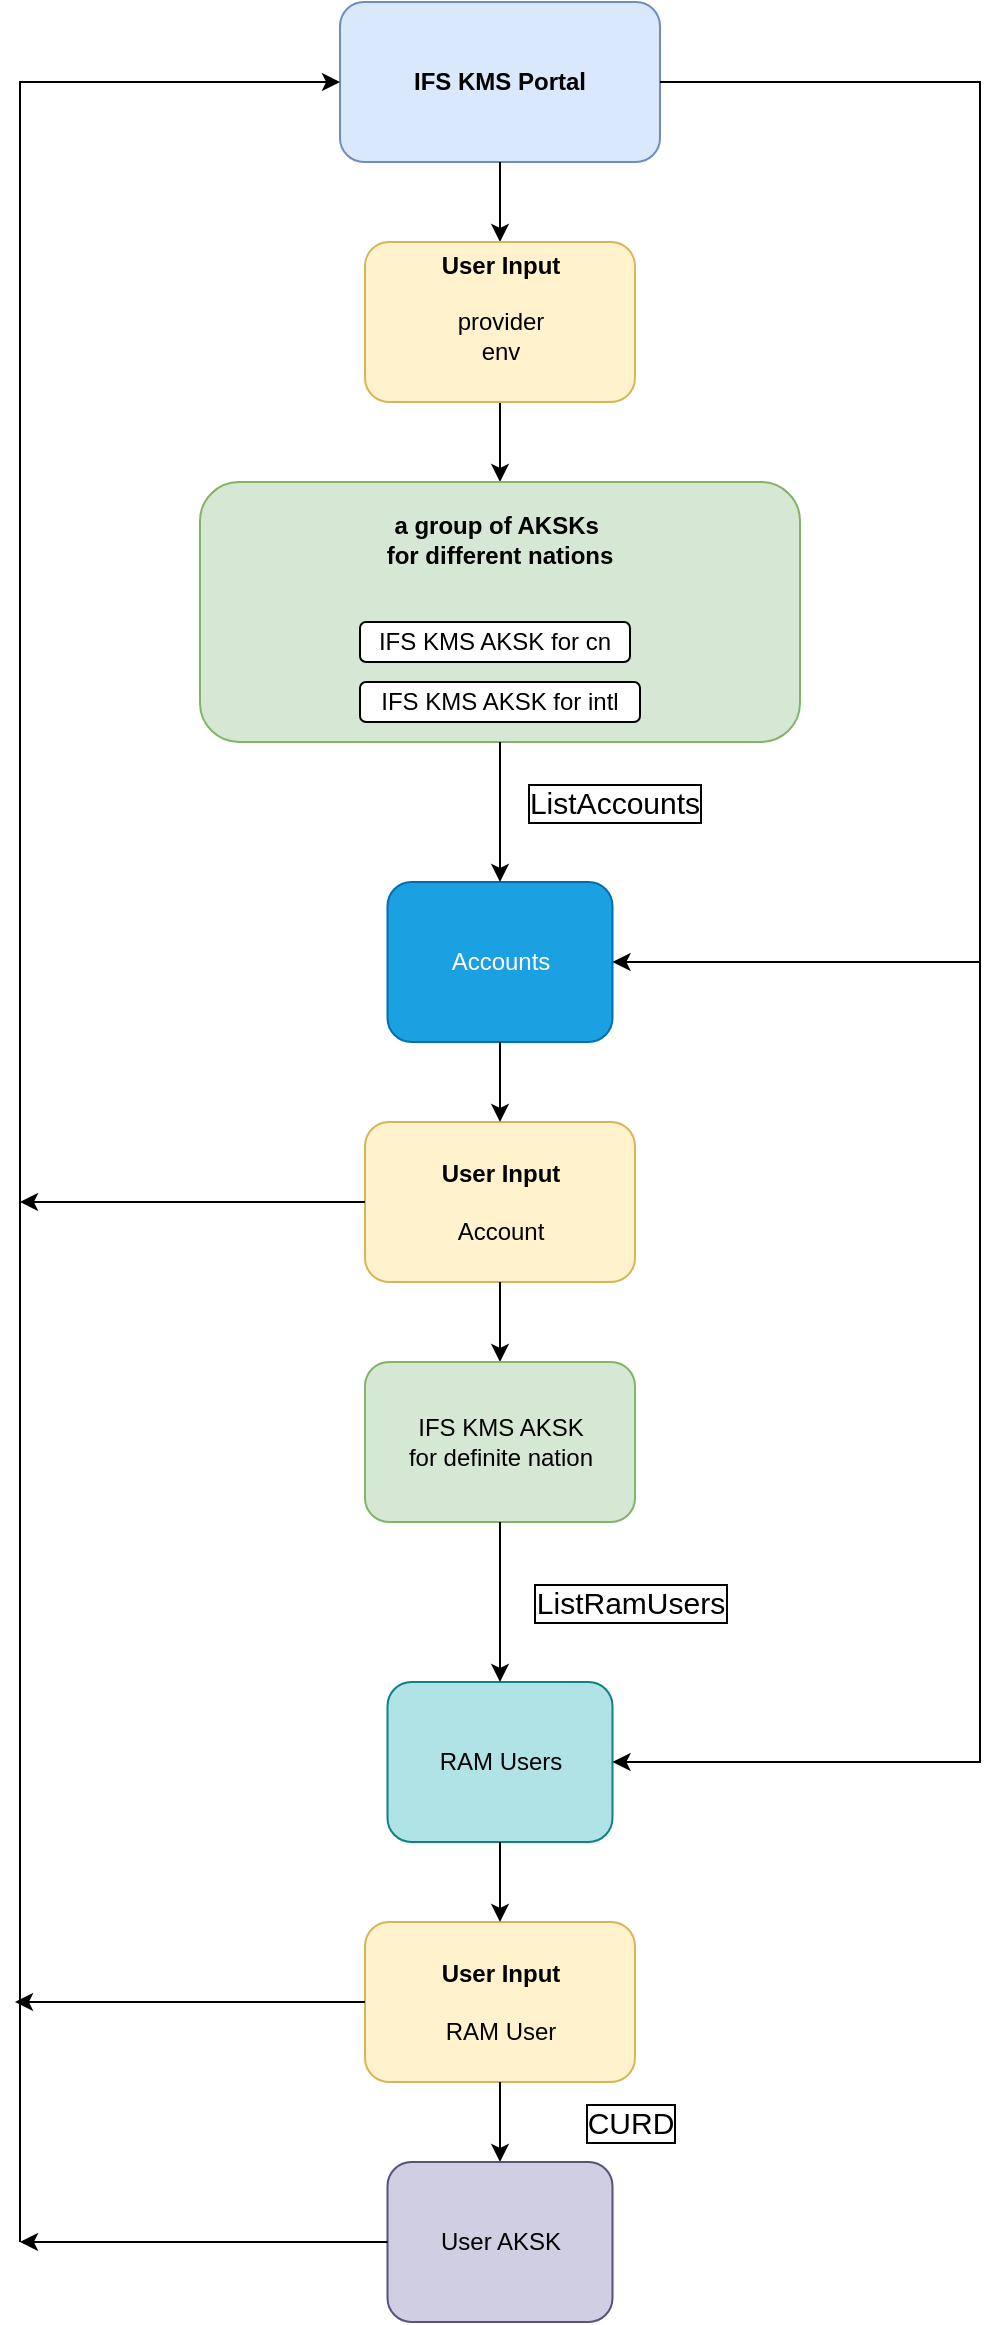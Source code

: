 <mxfile version="24.5.4" type="github">
  <diagram name="Page-1" id="VtOVUnE9juQTUxl1hhHI">
    <mxGraphModel dx="954" dy="559" grid="1" gridSize="10" guides="1" tooltips="1" connect="1" arrows="1" fold="1" page="1" pageScale="1" pageWidth="850" pageHeight="1100" math="0" shadow="0">
      <root>
        <mxCell id="0" />
        <mxCell id="1" parent="0" />
        <mxCell id="ZdQssmvMEX9E1QFtgt6g-1" value="&lt;div&gt;&lt;br&gt;&lt;/div&gt;&lt;b&gt;IFS KMS Portal&lt;/b&gt;&lt;div&gt;&lt;br&gt;&lt;/div&gt;" style="rounded=1;whiteSpace=wrap;html=1;fillColor=#dae8fc;strokeColor=#6c8ebf;" parent="1" vertex="1">
          <mxGeometry x="280" y="240" width="160" height="80" as="geometry" />
        </mxCell>
        <mxCell id="ZdQssmvMEX9E1QFtgt6g-2" value="" style="endArrow=classic;html=1;rounded=0;exitX=0.5;exitY=1;exitDx=0;exitDy=0;" parent="1" source="ZdQssmvMEX9E1QFtgt6g-1" edge="1">
          <mxGeometry width="50" height="50" relative="1" as="geometry">
            <mxPoint x="540" y="410" as="sourcePoint" />
            <mxPoint x="360" y="360" as="targetPoint" />
          </mxGeometry>
        </mxCell>
        <mxCell id="ZdQssmvMEX9E1QFtgt6g-5" style="edgeStyle=orthogonalEdgeStyle;rounded=0;orthogonalLoop=1;jettySize=auto;html=1;" parent="1" source="ZdQssmvMEX9E1QFtgt6g-3" edge="1">
          <mxGeometry relative="1" as="geometry">
            <mxPoint x="360" y="480" as="targetPoint" />
          </mxGeometry>
        </mxCell>
        <mxCell id="ZdQssmvMEX9E1QFtgt6g-3" value="&lt;div&gt;&lt;span style=&quot;background-color: initial;&quot;&gt;&lt;br&gt;&lt;/span&gt;&lt;/div&gt;&lt;div&gt;&lt;span style=&quot;background-color: initial;&quot;&gt;&lt;br&gt;&lt;/span&gt;&lt;/div&gt;&lt;div&gt;&lt;span style=&quot;background-color: initial;&quot;&gt;&lt;b&gt;User Input&lt;/b&gt;&lt;/span&gt;&lt;br&gt;&lt;/div&gt;&lt;div&gt;&lt;span style=&quot;background-color: initial;&quot;&gt;&lt;br&gt;&lt;/span&gt;&lt;/div&gt;&lt;div&gt;provider&lt;/div&gt;&lt;div&gt;env&lt;/div&gt;&lt;div&gt;&lt;br&gt;&lt;div&gt;&lt;br&gt;&lt;/div&gt;&lt;div&gt;&lt;br&gt;&lt;/div&gt;&lt;/div&gt;" style="rounded=1;whiteSpace=wrap;html=1;fillColor=#fff2cc;strokeColor=#d6b656;" parent="1" vertex="1">
          <mxGeometry x="292.5" y="360" width="135" height="80" as="geometry" />
        </mxCell>
        <mxCell id="ZdQssmvMEX9E1QFtgt6g-7" value="&lt;b&gt;a group of AKSKs&amp;nbsp;&lt;/b&gt;&lt;div&gt;&lt;b&gt;for different nations&lt;/b&gt;&lt;/div&gt;&lt;div&gt;&lt;br&gt;&lt;/div&gt;&lt;div&gt;&lt;br&gt;&lt;/div&gt;&lt;div&gt;&lt;br&gt;&lt;/div&gt;&lt;div&gt;&lt;div&gt;&lt;br&gt;&lt;/div&gt;&lt;div&gt;&lt;br&gt;&lt;/div&gt;&lt;/div&gt;" style="rounded=1;whiteSpace=wrap;html=1;fillColor=#d5e8d4;strokeColor=#82b366;" parent="1" vertex="1">
          <mxGeometry x="210" y="480" width="300" height="130" as="geometry" />
        </mxCell>
        <mxCell id="ZdQssmvMEX9E1QFtgt6g-9" value="Accounts" style="rounded=1;whiteSpace=wrap;html=1;fillColor=#1ba1e2;fontColor=#ffffff;strokeColor=#006EAF;" parent="1" vertex="1">
          <mxGeometry x="303.75" y="680" width="112.5" height="80" as="geometry" />
        </mxCell>
        <mxCell id="ZdQssmvMEX9E1QFtgt6g-11" value="" style="endArrow=classic;html=1;rounded=0;entryX=0.5;entryY=0;entryDx=0;entryDy=0;exitX=0.5;exitY=1;exitDx=0;exitDy=0;" parent="1" source="ZdQssmvMEX9E1QFtgt6g-7" target="ZdQssmvMEX9E1QFtgt6g-9" edge="1">
          <mxGeometry width="50" height="50" relative="1" as="geometry">
            <mxPoint x="360" y="590" as="sourcePoint" />
            <mxPoint x="370" y="370" as="targetPoint" />
          </mxGeometry>
        </mxCell>
        <mxCell id="ZdQssmvMEX9E1QFtgt6g-12" value="&lt;font style=&quot;font-size: 15px;&quot;&gt;ListAccounts&lt;/font&gt;" style="text;html=1;align=center;verticalAlign=middle;whiteSpace=wrap;rounded=0;labelBorderColor=default;" parent="1" vertex="1">
          <mxGeometry x="350" y="620" width="135" height="40" as="geometry" />
        </mxCell>
        <mxCell id="ZdQssmvMEX9E1QFtgt6g-21" value="&lt;div&gt;&lt;span style=&quot;background-color: initial;&quot;&gt;&lt;br&gt;&lt;/span&gt;&lt;/div&gt;&lt;div&gt;&lt;span style=&quot;background-color: initial;&quot;&gt;&lt;br&gt;&lt;/span&gt;&lt;/div&gt;&lt;div&gt;&lt;span style=&quot;background-color: initial;&quot;&gt;&lt;b&gt;User Input&lt;/b&gt;&lt;/span&gt;&lt;br&gt;&lt;/div&gt;&lt;div&gt;&lt;span style=&quot;background-color: initial;&quot;&gt;&lt;br&gt;&lt;/span&gt;&lt;/div&gt;&lt;div&gt;Account&lt;/div&gt;&lt;div&gt;&lt;div&gt;&lt;br&gt;&lt;/div&gt;&lt;div&gt;&lt;br&gt;&lt;/div&gt;&lt;/div&gt;" style="rounded=1;whiteSpace=wrap;html=1;fillColor=#fff2cc;strokeColor=#d6b656;" parent="1" vertex="1">
          <mxGeometry x="292.5" y="800" width="135" height="80" as="geometry" />
        </mxCell>
        <mxCell id="ZdQssmvMEX9E1QFtgt6g-23" value="" style="endArrow=classic;html=1;rounded=0;exitX=1;exitY=0.5;exitDx=0;exitDy=0;entryX=1;entryY=0.5;entryDx=0;entryDy=0;" parent="1" source="ZdQssmvMEX9E1QFtgt6g-1" target="ZdQssmvMEX9E1QFtgt6g-9" edge="1">
          <mxGeometry width="50" height="50" relative="1" as="geometry">
            <mxPoint x="400" y="520" as="sourcePoint" />
            <mxPoint x="680" y="680" as="targetPoint" />
            <Array as="points">
              <mxPoint x="600" y="280" />
              <mxPoint x="600" y="560" />
              <mxPoint x="600" y="720" />
            </Array>
          </mxGeometry>
        </mxCell>
        <mxCell id="ZdQssmvMEX9E1QFtgt6g-25" value="" style="endArrow=classic;html=1;rounded=0;exitX=0.5;exitY=1;exitDx=0;exitDy=0;entryX=0.5;entryY=0;entryDx=0;entryDy=0;" parent="1" source="ZdQssmvMEX9E1QFtgt6g-9" target="ZdQssmvMEX9E1QFtgt6g-21" edge="1">
          <mxGeometry width="50" height="50" relative="1" as="geometry">
            <mxPoint x="370" y="570" as="sourcePoint" />
            <mxPoint x="370" y="650" as="targetPoint" />
          </mxGeometry>
        </mxCell>
        <mxCell id="ZdQssmvMEX9E1QFtgt6g-26" value="" style="endArrow=classic;html=1;rounded=0;exitX=0.5;exitY=1;exitDx=0;exitDy=0;" parent="1" source="ZdQssmvMEX9E1QFtgt6g-21" edge="1">
          <mxGeometry width="50" height="50" relative="1" as="geometry">
            <mxPoint x="400" y="730" as="sourcePoint" />
            <mxPoint x="360" y="920" as="targetPoint" />
          </mxGeometry>
        </mxCell>
        <mxCell id="ZdQssmvMEX9E1QFtgt6g-29" value="RAM Users" style="rounded=1;whiteSpace=wrap;html=1;fillColor=#b0e3e6;strokeColor=#0e8088;" parent="1" vertex="1">
          <mxGeometry x="303.75" y="1080" width="112.5" height="80" as="geometry" />
        </mxCell>
        <mxCell id="ZdQssmvMEX9E1QFtgt6g-35" value="&lt;div&gt;&lt;span style=&quot;background-color: initial;&quot;&gt;&lt;br&gt;&lt;/span&gt;&lt;/div&gt;&lt;div&gt;&lt;span style=&quot;background-color: initial;&quot;&gt;&lt;br&gt;&lt;/span&gt;&lt;/div&gt;&lt;div&gt;&lt;span style=&quot;background-color: initial;&quot;&gt;&lt;b&gt;User Input&lt;/b&gt;&lt;/span&gt;&lt;br&gt;&lt;/div&gt;&lt;div&gt;&lt;span style=&quot;background-color: initial;&quot;&gt;&lt;br&gt;&lt;/span&gt;&lt;/div&gt;&lt;div&gt;RAM User&lt;/div&gt;&lt;div&gt;&lt;div&gt;&lt;br&gt;&lt;/div&gt;&lt;div&gt;&lt;br&gt;&lt;/div&gt;&lt;/div&gt;" style="rounded=1;whiteSpace=wrap;html=1;fillColor=#fff2cc;strokeColor=#d6b656;" parent="1" vertex="1">
          <mxGeometry x="292.5" y="1200" width="135" height="80" as="geometry" />
        </mxCell>
        <mxCell id="ZdQssmvMEX9E1QFtgt6g-37" value="" style="endArrow=classic;html=1;rounded=0;exitX=0.5;exitY=1;exitDx=0;exitDy=0;entryX=0.5;entryY=0;entryDx=0;entryDy=0;" parent="1" source="ZdQssmvMEX9E1QFtgt6g-29" target="ZdQssmvMEX9E1QFtgt6g-35" edge="1">
          <mxGeometry width="50" height="50" relative="1" as="geometry">
            <mxPoint x="400" y="960" as="sourcePoint" />
            <mxPoint x="450" y="910" as="targetPoint" />
          </mxGeometry>
        </mxCell>
        <mxCell id="ZdQssmvMEX9E1QFtgt6g-38" value="" style="endArrow=classic;html=1;rounded=0;exitX=0.5;exitY=1;exitDx=0;exitDy=0;entryX=0.5;entryY=0;entryDx=0;entryDy=0;" parent="1" source="ZdQssmvMEX9E1QFtgt6g-35" target="ZdQssmvMEX9E1QFtgt6g-40" edge="1">
          <mxGeometry width="50" height="50" relative="1" as="geometry">
            <mxPoint x="400" y="960" as="sourcePoint" />
            <mxPoint x="360" y="1160" as="targetPoint" />
          </mxGeometry>
        </mxCell>
        <mxCell id="ZdQssmvMEX9E1QFtgt6g-40" value="User AKSK" style="rounded=1;whiteSpace=wrap;html=1;fillColor=#d0cee2;strokeColor=#56517e;" parent="1" vertex="1">
          <mxGeometry x="303.75" y="1320" width="112.5" height="80" as="geometry" />
        </mxCell>
        <mxCell id="ZdQssmvMEX9E1QFtgt6g-41" value="&lt;font style=&quot;font-size: 15px;&quot;&gt;CURD&lt;/font&gt;" style="text;html=1;align=center;verticalAlign=middle;whiteSpace=wrap;rounded=0;labelBorderColor=default;" parent="1" vertex="1">
          <mxGeometry x="358" y="1280" width="135" height="40" as="geometry" />
        </mxCell>
        <mxCell id="ZdQssmvMEX9E1QFtgt6g-43" value="" style="endArrow=classic;html=1;rounded=0;entryX=0;entryY=0.5;entryDx=0;entryDy=0;" parent="1" target="ZdQssmvMEX9E1QFtgt6g-1" edge="1">
          <mxGeometry width="50" height="50" relative="1" as="geometry">
            <mxPoint x="120" y="1360" as="sourcePoint" />
            <mxPoint x="690" y="960" as="targetPoint" />
            <Array as="points">
              <mxPoint x="120" y="1360" />
              <mxPoint x="120" y="980" />
              <mxPoint x="120" y="280" />
            </Array>
          </mxGeometry>
        </mxCell>
        <mxCell id="ZdQssmvMEX9E1QFtgt6g-44" value="" style="endArrow=classic;html=1;rounded=0;exitX=0;exitY=0.5;exitDx=0;exitDy=0;" parent="1" source="ZdQssmvMEX9E1QFtgt6g-21" edge="1">
          <mxGeometry width="50" height="50" relative="1" as="geometry">
            <mxPoint x="640" y="640" as="sourcePoint" />
            <mxPoint x="120" y="840" as="targetPoint" />
          </mxGeometry>
        </mxCell>
        <mxCell id="ZdQssmvMEX9E1QFtgt6g-45" value="" style="endArrow=classic;html=1;rounded=0;exitX=0;exitY=0.5;exitDx=0;exitDy=0;" parent="1" source="ZdQssmvMEX9E1QFtgt6g-35" edge="1">
          <mxGeometry width="50" height="50" relative="1" as="geometry">
            <mxPoint x="290" y="1280" as="sourcePoint" />
            <mxPoint x="117.5" y="1240" as="targetPoint" />
          </mxGeometry>
        </mxCell>
        <mxCell id="kNoEk6_Ll_tdu0oVQV04-1" value="IFS KMS AKSK for cn" style="rounded=1;whiteSpace=wrap;html=1;" vertex="1" parent="1">
          <mxGeometry x="290" y="550" width="135" height="20" as="geometry" />
        </mxCell>
        <mxCell id="kNoEk6_Ll_tdu0oVQV04-2" value="IFS KMS AKSK for intl" style="rounded=1;whiteSpace=wrap;html=1;" vertex="1" parent="1">
          <mxGeometry x="290" y="580" width="140" height="20" as="geometry" />
        </mxCell>
        <mxCell id="kNoEk6_Ll_tdu0oVQV04-4" value="&lt;div&gt;&lt;span style=&quot;background-color: initial;&quot;&gt;&lt;br&gt;&lt;/span&gt;&lt;/div&gt;&lt;div&gt;&lt;br&gt;&lt;/div&gt;&lt;div&gt;IFS KMS AKSK&lt;/div&gt;&lt;div&gt;for definite nation&lt;/div&gt;&lt;div&gt;&lt;div&gt;&lt;br&gt;&lt;/div&gt;&lt;div&gt;&lt;br&gt;&lt;/div&gt;&lt;/div&gt;" style="rounded=1;whiteSpace=wrap;html=1;fillColor=#d5e8d4;strokeColor=#82b366;" vertex="1" parent="1">
          <mxGeometry x="292.5" y="920" width="135" height="80" as="geometry" />
        </mxCell>
        <mxCell id="kNoEk6_Ll_tdu0oVQV04-6" value="" style="endArrow=classic;html=1;rounded=0;exitX=0.5;exitY=1;exitDx=0;exitDy=0;" edge="1" parent="1" source="kNoEk6_Ll_tdu0oVQV04-4" target="ZdQssmvMEX9E1QFtgt6g-29">
          <mxGeometry width="50" height="50" relative="1" as="geometry">
            <mxPoint x="400" y="890" as="sourcePoint" />
            <mxPoint x="450" y="840" as="targetPoint" />
          </mxGeometry>
        </mxCell>
        <mxCell id="kNoEk6_Ll_tdu0oVQV04-8" value="" style="endArrow=classic;html=1;rounded=0;entryX=1;entryY=0.5;entryDx=0;entryDy=0;" edge="1" parent="1" target="ZdQssmvMEX9E1QFtgt6g-29">
          <mxGeometry width="50" height="50" relative="1" as="geometry">
            <mxPoint x="600" y="720" as="sourcePoint" />
            <mxPoint x="450" y="1170" as="targetPoint" />
            <Array as="points">
              <mxPoint x="600" y="1120" />
            </Array>
          </mxGeometry>
        </mxCell>
        <mxCell id="kNoEk6_Ll_tdu0oVQV04-9" value="" style="endArrow=classic;html=1;rounded=0;exitX=0;exitY=0.5;exitDx=0;exitDy=0;" edge="1" parent="1" source="ZdQssmvMEX9E1QFtgt6g-40">
          <mxGeometry width="50" height="50" relative="1" as="geometry">
            <mxPoint x="400" y="1250" as="sourcePoint" />
            <mxPoint x="120" y="1360" as="targetPoint" />
          </mxGeometry>
        </mxCell>
        <mxCell id="kNoEk6_Ll_tdu0oVQV04-10" value="&lt;font style=&quot;font-size: 15px;&quot;&gt;ListRamUsers&lt;/font&gt;" style="text;html=1;align=center;verticalAlign=middle;whiteSpace=wrap;rounded=0;labelBorderColor=default;" vertex="1" parent="1">
          <mxGeometry x="358" y="1020" width="135" height="40" as="geometry" />
        </mxCell>
      </root>
    </mxGraphModel>
  </diagram>
</mxfile>

